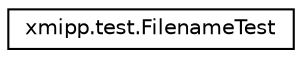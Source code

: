 digraph "Graphical Class Hierarchy"
{
  edge [fontname="Helvetica",fontsize="10",labelfontname="Helvetica",labelfontsize="10"];
  node [fontname="Helvetica",fontsize="10",shape=record];
  rankdir="LR";
  Node0 [label="xmipp.test.FilenameTest",height=0.2,width=0.4,color="black", fillcolor="white", style="filled",URL="$classxmipp_1_1test_1_1FilenameTest.html"];
}
